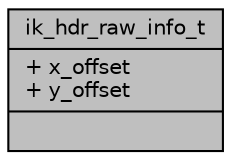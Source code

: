 digraph "ik_hdr_raw_info_t"
{
 // INTERACTIVE_SVG=YES
 // LATEX_PDF_SIZE
  bgcolor="transparent";
  edge [fontname="Helvetica",fontsize="10",labelfontname="Helvetica",labelfontsize="10"];
  node [fontname="Helvetica",fontsize="10",shape=record];
  Node1 [label="{ik_hdr_raw_info_t\n|+ x_offset\l+ y_offset\l|}",height=0.2,width=0.4,color="black", fillcolor="grey75", style="filled", fontcolor="black",tooltip=" "];
}

